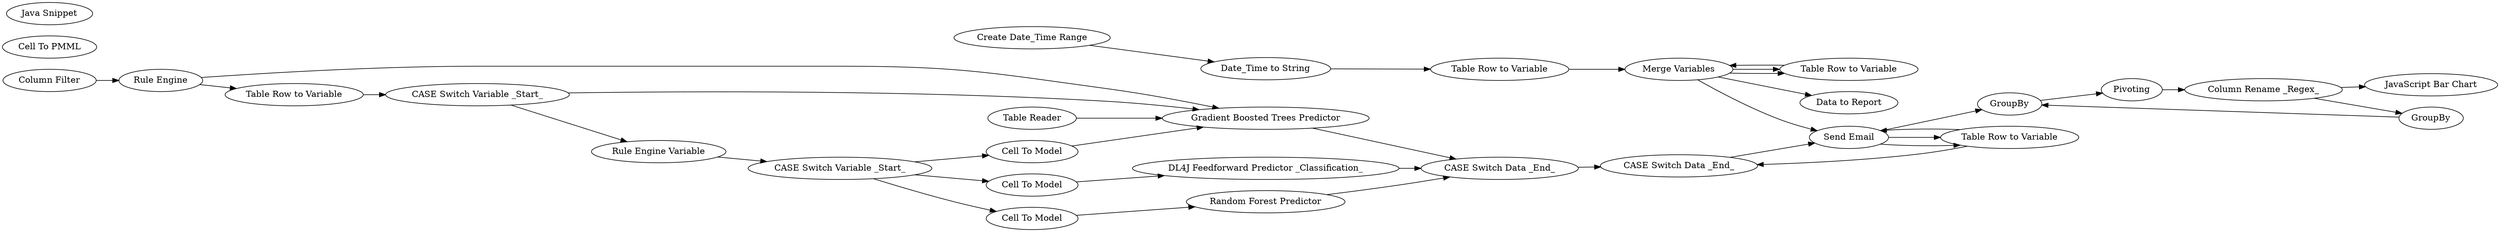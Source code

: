 digraph {
	137 [label="Table Reader"]
	148 [label="Table Reader"]
	148 [label="Rule Engine"]
	151 [label="Table Row to Variable"]
	152 [label="Column Filter"]
	155 [label="CASE Switch Data _End_"]
	156 [label="CASE Switch Data _End_"]
	285 [label="Cell To Model"]
	286 [label="CASE Switch Variable _Start_"]
	287 [label="Rule Engine Variable"]
	288 [label="CASE Switch Variable _Start_"]
	289 [label="Cell To Model"]
	290 [label="Cell To Model"]
	291 [label="Cell To PMML"]
	292 [label="Missing Value"]
	293 [label="PMML Predictor"]
	294 [label="Random Forest Predictor"]
	295 [label="DL4J Feedforward Predictor _Classification_"]
	296 [label="Gradient Boosted Trees Predictor"]
	292 [label="Send Email"]
	293 [label="Table Row to Variable"]
	310 [label="Image to Report"]
	311 [label="Data to Report"]
	305 [label="JavaScript Bar Chart"]
	306 [label=GroupBy]
	307 [label=Pivoting]
	308 [label="Column Rename _Regex_"]
	309 [label=GroupBy]
	310 [label="Table Row to Variable"]
	312 [label="Java Snippet"]
	313 [label="Create Date_Time Range"]
	314 [label="Date_Time to String"]
	315 [label="Table Row to Variable"]
	316 [label="Merge Variables"]
	148 -> 151
	151 -> 286
	152 -> 148
	155 -> 156
	156 -> 292
	285 -> 294
	286 -> 287
	286 -> 296
	287 -> 288
	288 -> 289
	288 -> 290
	288 -> 285
	289 -> 295
	290 -> 296
	292 -> 293
	293 -> 156
	294 -> 155
	295 -> 155
	296 -> 155
	306 -> 307
	307 -> 308
	308 -> 309
	308 -> 305
	309 -> 306
	310 -> 316
	316 -> 310
	313 -> 314
	314 -> 315
	315 -> 316
	137 -> 296
	148 -> 296
	292 -> 293
	292 -> 306
	293 -> 292
	316 -> 292
	316 -> 310
	316 -> 311
	rankdir=LR
}

